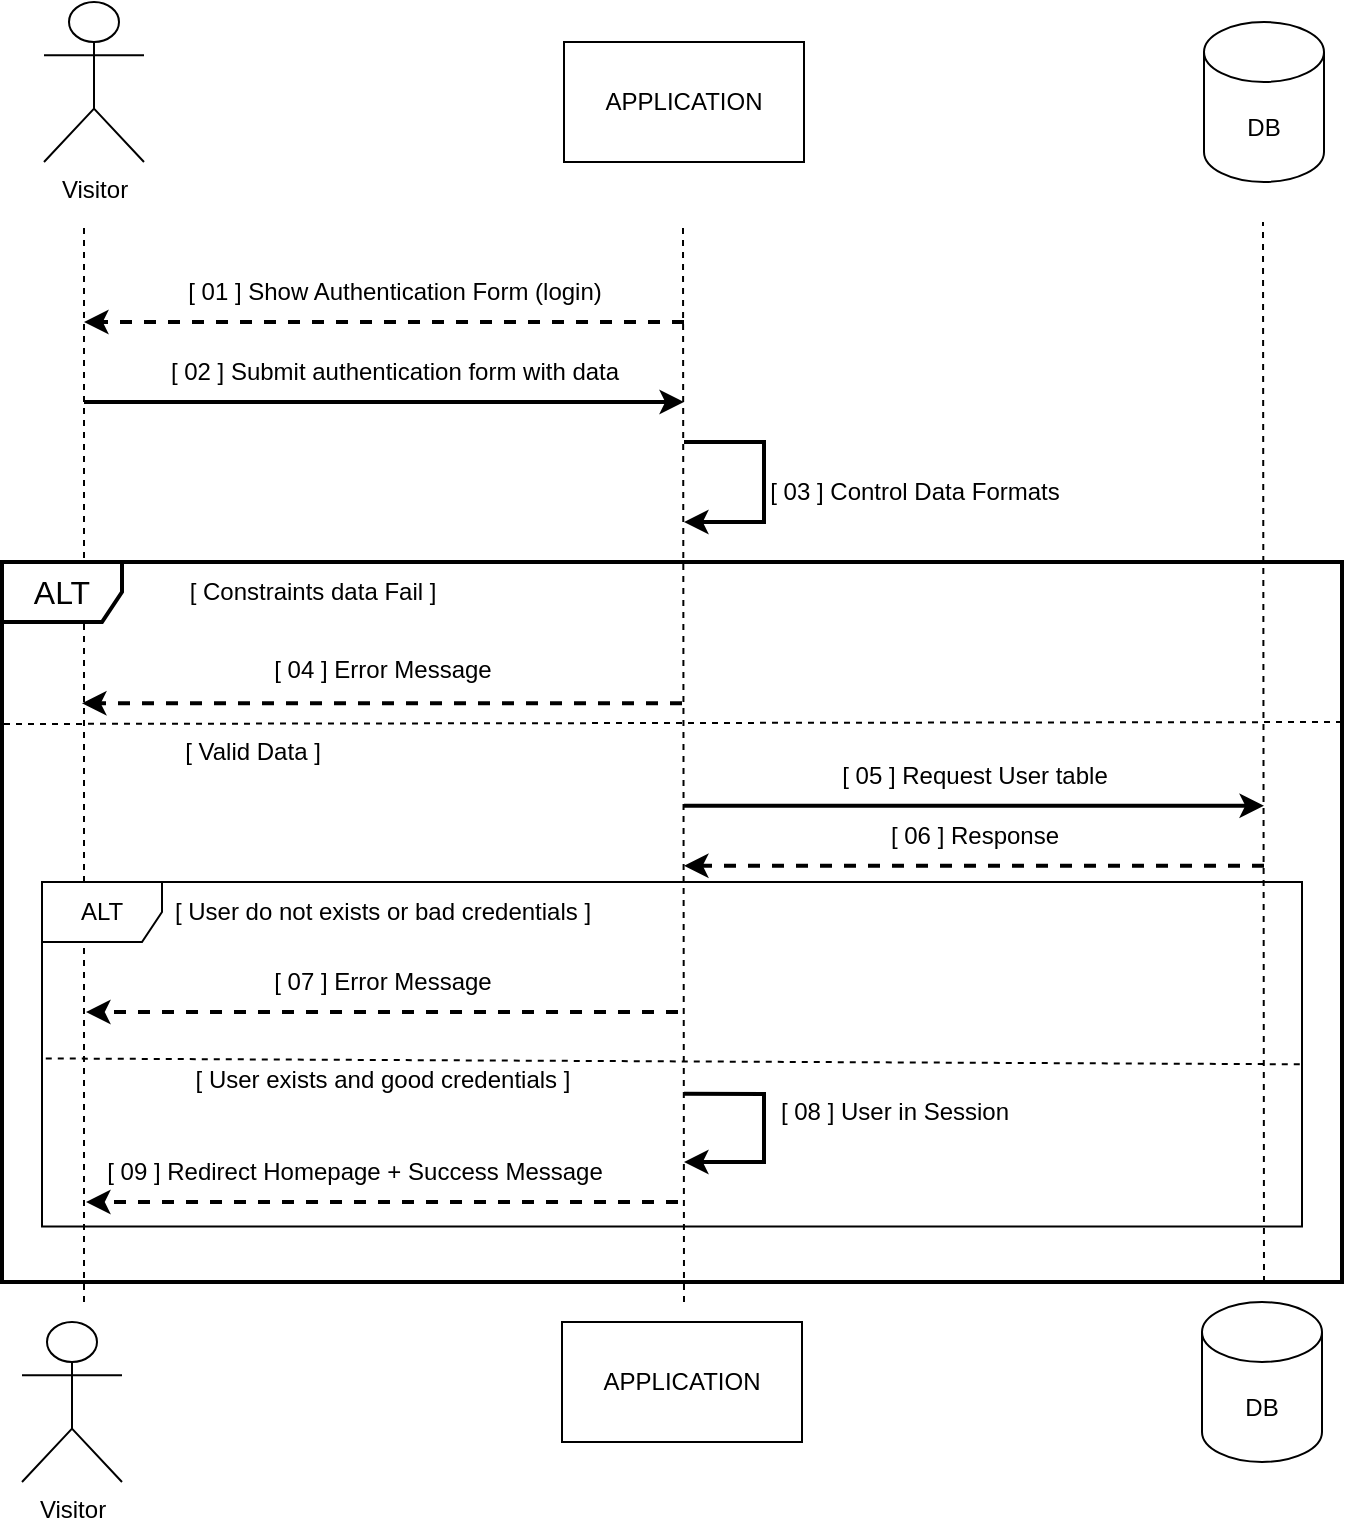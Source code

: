 <mxfile version="20.4.2" type="device"><diagram id="dEELACuF9RNGndt7hH7m" name="Page-1"><mxGraphModel dx="1422" dy="705" grid="1" gridSize="10" guides="1" tooltips="1" connect="1" arrows="1" fold="1" page="1" pageScale="1" pageWidth="827" pageHeight="1169" math="0" shadow="0"><root><mxCell id="0"/><mxCell id="1" parent="0"/><mxCell id="0jehI1DoNkhYzXVmSJ_P-1" value="Visitor" style="shape=umlActor;verticalLabelPosition=bottom;verticalAlign=top;html=1;outlineConnect=0;" parent="1" vertex="1"><mxGeometry x="100" y="80" width="50" height="80" as="geometry"/></mxCell><mxCell id="0jehI1DoNkhYzXVmSJ_P-2" value="APPLICATION" style="rounded=0;whiteSpace=wrap;html=1;" parent="1" vertex="1"><mxGeometry x="360" y="100" width="120" height="60" as="geometry"/></mxCell><mxCell id="0jehI1DoNkhYzXVmSJ_P-3" value="DB" style="shape=cylinder3;whiteSpace=wrap;html=1;boundedLbl=1;backgroundOutline=1;size=15;" parent="1" vertex="1"><mxGeometry x="680" y="90" width="60" height="80" as="geometry"/></mxCell><mxCell id="0jehI1DoNkhYzXVmSJ_P-4" value="" style="endArrow=none;dashed=1;html=1;rounded=0;" parent="1" edge="1"><mxGeometry width="50" height="50" relative="1" as="geometry"><mxPoint x="120" y="730" as="sourcePoint"/><mxPoint x="120" y="190" as="targetPoint"/></mxGeometry></mxCell><mxCell id="0jehI1DoNkhYzXVmSJ_P-5" value="" style="endArrow=none;dashed=1;html=1;rounded=0;" parent="1" edge="1"><mxGeometry width="50" height="50" relative="1" as="geometry"><mxPoint x="420" y="730" as="sourcePoint"/><mxPoint x="419.5" y="190" as="targetPoint"/></mxGeometry></mxCell><mxCell id="0jehI1DoNkhYzXVmSJ_P-6" value="" style="endArrow=none;dashed=1;html=1;rounded=0;" parent="1" edge="1"><mxGeometry width="50" height="50" relative="1" as="geometry"><mxPoint x="710" y="720" as="sourcePoint"/><mxPoint x="709.5" y="190" as="targetPoint"/></mxGeometry></mxCell><mxCell id="0jehI1DoNkhYzXVmSJ_P-7" value="Visitor" style="shape=umlActor;verticalLabelPosition=bottom;verticalAlign=top;html=1;outlineConnect=0;" parent="1" vertex="1"><mxGeometry x="89" y="740" width="50" height="80" as="geometry"/></mxCell><mxCell id="0jehI1DoNkhYzXVmSJ_P-8" value="APPLICATION" style="rounded=0;whiteSpace=wrap;html=1;" parent="1" vertex="1"><mxGeometry x="359" y="740" width="120" height="60" as="geometry"/></mxCell><mxCell id="0jehI1DoNkhYzXVmSJ_P-9" value="DB" style="shape=cylinder3;whiteSpace=wrap;html=1;boundedLbl=1;backgroundOutline=1;size=15;" parent="1" vertex="1"><mxGeometry x="679" y="730" width="60" height="80" as="geometry"/></mxCell><mxCell id="0jehI1DoNkhYzXVmSJ_P-10" value="" style="endArrow=classic;html=1;rounded=0;dashed=1;strokeWidth=2;" parent="1" edge="1"><mxGeometry width="50" height="50" relative="1" as="geometry"><mxPoint x="420" y="240" as="sourcePoint"/><mxPoint x="120" y="240" as="targetPoint"/></mxGeometry></mxCell><mxCell id="0jehI1DoNkhYzXVmSJ_P-11" value="[ 01 ] Show Authentication Form (login)" style="text;html=1;align=center;verticalAlign=middle;resizable=0;points=[];autosize=1;strokeColor=none;fillColor=none;" parent="1" vertex="1"><mxGeometry x="160" y="210" width="230" height="30" as="geometry"/></mxCell><mxCell id="0jehI1DoNkhYzXVmSJ_P-12" value="" style="endArrow=none;html=1;rounded=0;strokeWidth=2;endFill=0;startArrow=classic;startFill=1;" parent="1" edge="1"><mxGeometry width="50" height="50" relative="1" as="geometry"><mxPoint x="420" y="280" as="sourcePoint"/><mxPoint x="120" y="280" as="targetPoint"/></mxGeometry></mxCell><mxCell id="0jehI1DoNkhYzXVmSJ_P-13" value="[ 02 ] Submit authentication form with data" style="text;html=1;align=center;verticalAlign=middle;resizable=0;points=[];autosize=1;strokeColor=none;fillColor=none;" parent="1" vertex="1"><mxGeometry x="150" y="250" width="250" height="30" as="geometry"/></mxCell><mxCell id="0jehI1DoNkhYzXVmSJ_P-16" value="&lt;font style=&quot;font-size: 16px;&quot;&gt;ALT&lt;/font&gt;" style="shape=umlFrame;whiteSpace=wrap;html=1;strokeWidth=2;" parent="1" vertex="1"><mxGeometry x="79" y="360" width="670" height="360" as="geometry"/></mxCell><mxCell id="0jehI1DoNkhYzXVmSJ_P-17" value="[ Constraints data Fail ]" style="text;html=1;align=center;verticalAlign=middle;resizable=0;points=[];autosize=1;strokeColor=none;fillColor=none;" parent="0jehI1DoNkhYzXVmSJ_P-16" vertex="1"><mxGeometry x="80" width="150" height="30" as="geometry"/></mxCell><mxCell id="0jehI1DoNkhYzXVmSJ_P-77" value="[ Valid Data ]" style="text;html=1;align=center;verticalAlign=middle;resizable=0;points=[];autosize=1;strokeColor=none;fillColor=none;" parent="0jehI1DoNkhYzXVmSJ_P-16" vertex="1"><mxGeometry x="80" y="79.996" width="90" height="30" as="geometry"/></mxCell><mxCell id="0jehI1DoNkhYzXVmSJ_P-19" value="[ 04 ] Error Message" style="text;html=1;align=center;verticalAlign=middle;resizable=0;points=[];autosize=1;strokeColor=none;fillColor=none;" parent="0jehI1DoNkhYzXVmSJ_P-16" vertex="1"><mxGeometry x="125" y="38.548" width="130" height="30" as="geometry"/></mxCell><mxCell id="0jehI1DoNkhYzXVmSJ_P-18" value="" style="endArrow=classic;html=1;rounded=0;dashed=1;strokeWidth=2;" parent="0jehI1DoNkhYzXVmSJ_P-16" edge="1"><mxGeometry width="50" height="50" relative="1" as="geometry"><mxPoint x="340" y="70.671" as="sourcePoint"/><mxPoint x="40" y="70.671" as="targetPoint"/></mxGeometry></mxCell><mxCell id="NptqeDN635Zx0FEj2RlH-4" value="ALT" style="shape=umlFrame;whiteSpace=wrap;html=1;" vertex="1" parent="0jehI1DoNkhYzXVmSJ_P-16"><mxGeometry x="20" y="160" width="630" height="172.31" as="geometry"/></mxCell><mxCell id="NptqeDN635Zx0FEj2RlH-5" value="[ User do not exists or bad credentials ]" style="text;html=1;align=center;verticalAlign=middle;resizable=0;points=[];autosize=1;strokeColor=none;fillColor=none;" vertex="1" parent="0jehI1DoNkhYzXVmSJ_P-16"><mxGeometry x="75" y="159.997" width="230" height="30" as="geometry"/></mxCell><mxCell id="NptqeDN635Zx0FEj2RlH-6" value="" style="endArrow=classic;html=1;rounded=0;dashed=1;strokeWidth=2;" edge="1" parent="0jehI1DoNkhYzXVmSJ_P-16"><mxGeometry width="50" height="50" relative="1" as="geometry"><mxPoint x="338" y="224.998" as="sourcePoint"/><mxPoint x="42" y="224.998" as="targetPoint"/></mxGeometry></mxCell><mxCell id="NptqeDN635Zx0FEj2RlH-7" value="[ 07 ] Error Message" style="text;html=1;align=center;verticalAlign=middle;resizable=0;points=[];autosize=1;strokeColor=none;fillColor=none;" vertex="1" parent="0jehI1DoNkhYzXVmSJ_P-16"><mxGeometry x="125" y="194.997" width="130" height="30" as="geometry"/></mxCell><mxCell id="NptqeDN635Zx0FEj2RlH-8" value="" style="endArrow=none;dashed=1;html=1;strokeWidth=1;rounded=0;fontSize=16;exitX=0.003;exitY=0.512;exitDx=0;exitDy=0;exitPerimeter=0;entryX=1.003;entryY=0.529;entryDx=0;entryDy=0;entryPerimeter=0;" edge="1" parent="0jehI1DoNkhYzXVmSJ_P-16" source="NptqeDN635Zx0FEj2RlH-4" target="NptqeDN635Zx0FEj2RlH-4"><mxGeometry width="50" height="50" relative="1" as="geometry"><mxPoint x="8.66" y="115.837" as="sourcePoint"/><mxPoint x="681" y="116.308" as="targetPoint"/></mxGeometry></mxCell><mxCell id="NptqeDN635Zx0FEj2RlH-9" value="[ User exists and good credentials ]" style="text;html=1;align=center;verticalAlign=middle;resizable=0;points=[];autosize=1;strokeColor=none;fillColor=none;" vertex="1" parent="0jehI1DoNkhYzXVmSJ_P-16"><mxGeometry x="85" y="243.693" width="210" height="30" as="geometry"/></mxCell><mxCell id="0jehI1DoNkhYzXVmSJ_P-39" value="" style="endArrow=none;html=1;rounded=0;strokeWidth=2;endFill=0;startArrow=classic;startFill=1;" parent="0jehI1DoNkhYzXVmSJ_P-16" edge="1"><mxGeometry width="50" height="50" relative="1" as="geometry"><mxPoint x="341" y="300" as="sourcePoint"/><mxPoint x="341" y="265.846" as="targetPoint"/><Array as="points"><mxPoint x="381" y="300"/><mxPoint x="381" y="266"/></Array></mxGeometry></mxCell><mxCell id="NptqeDN635Zx0FEj2RlH-11" value="" style="endArrow=classic;html=1;rounded=0;dashed=1;strokeWidth=2;" edge="1" parent="0jehI1DoNkhYzXVmSJ_P-16"><mxGeometry width="50" height="50" relative="1" as="geometry"><mxPoint x="338" y="320.004" as="sourcePoint"/><mxPoint x="42" y="320.004" as="targetPoint"/></mxGeometry></mxCell><mxCell id="NptqeDN635Zx0FEj2RlH-12" value="" style="endArrow=none;html=1;rounded=0;strokeWidth=2;endFill=0;startArrow=classic;startFill=1;" edge="1" parent="0jehI1DoNkhYzXVmSJ_P-16"><mxGeometry width="50" height="50" relative="1" as="geometry"><mxPoint x="631" y="121.85" as="sourcePoint"/><mxPoint x="341" y="121.85" as="targetPoint"/></mxGeometry></mxCell><mxCell id="NptqeDN635Zx0FEj2RlH-13" value="[ 05 ] Request User table" style="text;html=1;align=center;verticalAlign=middle;resizable=0;points=[];autosize=1;strokeColor=none;fillColor=none;" vertex="1" parent="0jehI1DoNkhYzXVmSJ_P-16"><mxGeometry x="406" y="91.85" width="160" height="30" as="geometry"/></mxCell><mxCell id="NptqeDN635Zx0FEj2RlH-14" value="" style="endArrow=classic;html=1;rounded=0;strokeWidth=2;endFill=1;startArrow=none;startFill=0;dashed=1;" edge="1" parent="0jehI1DoNkhYzXVmSJ_P-16"><mxGeometry width="50" height="50" relative="1" as="geometry"><mxPoint x="631" y="151.85" as="sourcePoint"/><mxPoint x="341" y="151.85" as="targetPoint"/></mxGeometry></mxCell><mxCell id="NptqeDN635Zx0FEj2RlH-15" value="[ 06 ] Response" style="text;html=1;align=center;verticalAlign=middle;resizable=0;points=[];autosize=1;strokeColor=none;fillColor=none;" vertex="1" parent="0jehI1DoNkhYzXVmSJ_P-16"><mxGeometry x="431" y="121.85" width="110" height="30" as="geometry"/></mxCell><mxCell id="NptqeDN635Zx0FEj2RlH-16" value="[ 08 ] User in Session" style="text;html=1;align=center;verticalAlign=middle;resizable=0;points=[];autosize=1;strokeColor=none;fillColor=none;" vertex="1" parent="0jehI1DoNkhYzXVmSJ_P-16"><mxGeometry x="376" y="259.997" width="140" height="30" as="geometry"/></mxCell><mxCell id="NptqeDN635Zx0FEj2RlH-17" value="[ 09 ] Redirect Homepage + Success Message" style="text;html=1;align=center;verticalAlign=middle;resizable=0;points=[];autosize=1;strokeColor=none;fillColor=none;" vertex="1" parent="0jehI1DoNkhYzXVmSJ_P-16"><mxGeometry x="41" y="289.997" width="270" height="30" as="geometry"/></mxCell><mxCell id="0jehI1DoNkhYzXVmSJ_P-20" value="" style="endArrow=none;dashed=1;html=1;strokeWidth=1;rounded=0;fontSize=16;" parent="1" edge="1"><mxGeometry width="50" height="50" relative="1" as="geometry"><mxPoint x="80" y="441" as="sourcePoint"/><mxPoint x="750" y="440" as="targetPoint"/></mxGeometry></mxCell><mxCell id="NptqeDN635Zx0FEj2RlH-1" value="[ 03 ] Control Data Formats" style="text;html=1;align=center;verticalAlign=middle;resizable=0;points=[];autosize=1;strokeColor=none;fillColor=none;" vertex="1" parent="1"><mxGeometry x="450" y="310" width="170" height="30" as="geometry"/></mxCell><mxCell id="NptqeDN635Zx0FEj2RlH-10" value="" style="endArrow=none;html=1;rounded=0;strokeWidth=2;endFill=0;startArrow=classic;startFill=1;" edge="1" parent="1"><mxGeometry width="50" height="50" relative="1" as="geometry"><mxPoint x="420" y="340" as="sourcePoint"/><mxPoint x="420" y="300" as="targetPoint"/><Array as="points"><mxPoint x="460" y="340"/><mxPoint x="460" y="300"/></Array></mxGeometry></mxCell></root></mxGraphModel></diagram></mxfile>